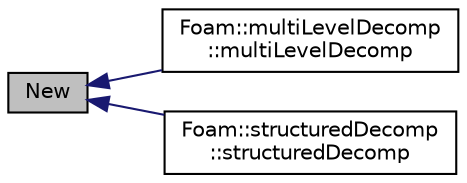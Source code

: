 digraph "New"
{
  bgcolor="transparent";
  edge [fontname="Helvetica",fontsize="10",labelfontname="Helvetica",labelfontsize="10"];
  node [fontname="Helvetica",fontsize="10",shape=record];
  rankdir="LR";
  Node1 [label="New",height=0.2,width=0.4,color="black", fillcolor="grey75", style="filled", fontcolor="black"];
  Node1 -> Node2 [dir="back",color="midnightblue",fontsize="10",style="solid",fontname="Helvetica"];
  Node2 [label="Foam::multiLevelDecomp\l::multiLevelDecomp",height=0.2,width=0.4,color="black",URL="$a01536.html#ab2f78cae2465efe01e3177b9aa8a5eca",tooltip="Construct given the decomposition dictionary. "];
  Node1 -> Node3 [dir="back",color="midnightblue",fontsize="10",style="solid",fontname="Helvetica"];
  Node3 [label="Foam::structuredDecomp\l::structuredDecomp",height=0.2,width=0.4,color="black",URL="$a02446.html#a5b6ec3c0ae827c0d6d6bc32d9d1e5816",tooltip="Construct given the decomposition dictionary. "];
}
